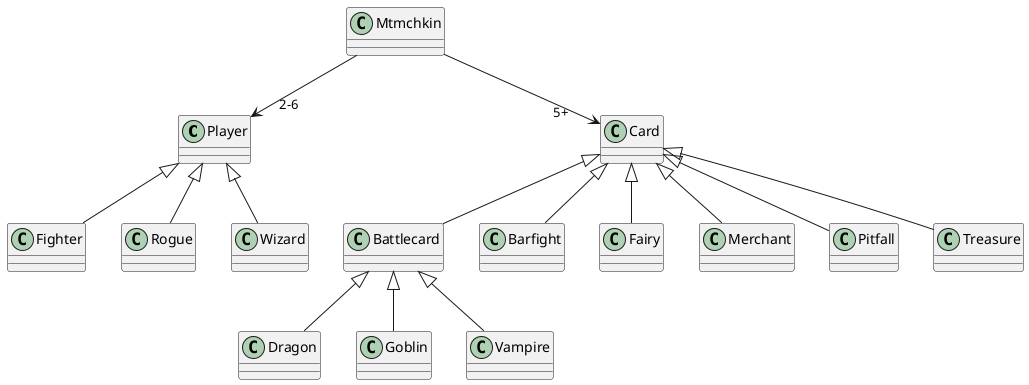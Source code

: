 @startuml MTMCHKIN

class Player
class Fighter
class Rogue
class Wizard

Player <|-- Fighter
Player <|-- Rogue
Player <|-- Wizard

class Card
class Battlecard
class Barfight
class Dragon
class Fairy
class Goblin
class Merchant
class Pitfall
class Treasure
class Vampire

Card <|-- Battlecard
Card <|-- Barfight
Card <|-- Fairy
Card <|-- Merchant
Card <|-- Pitfall
Card <|-- Treasure
Battlecard <|-- Dragon
Battlecard <|-- Goblin
Battlecard <|-- Vampire

class Mtmchkin
Mtmchkin --> "      2-6" Player
Mtmchkin --> "5+       " Card

@enduml